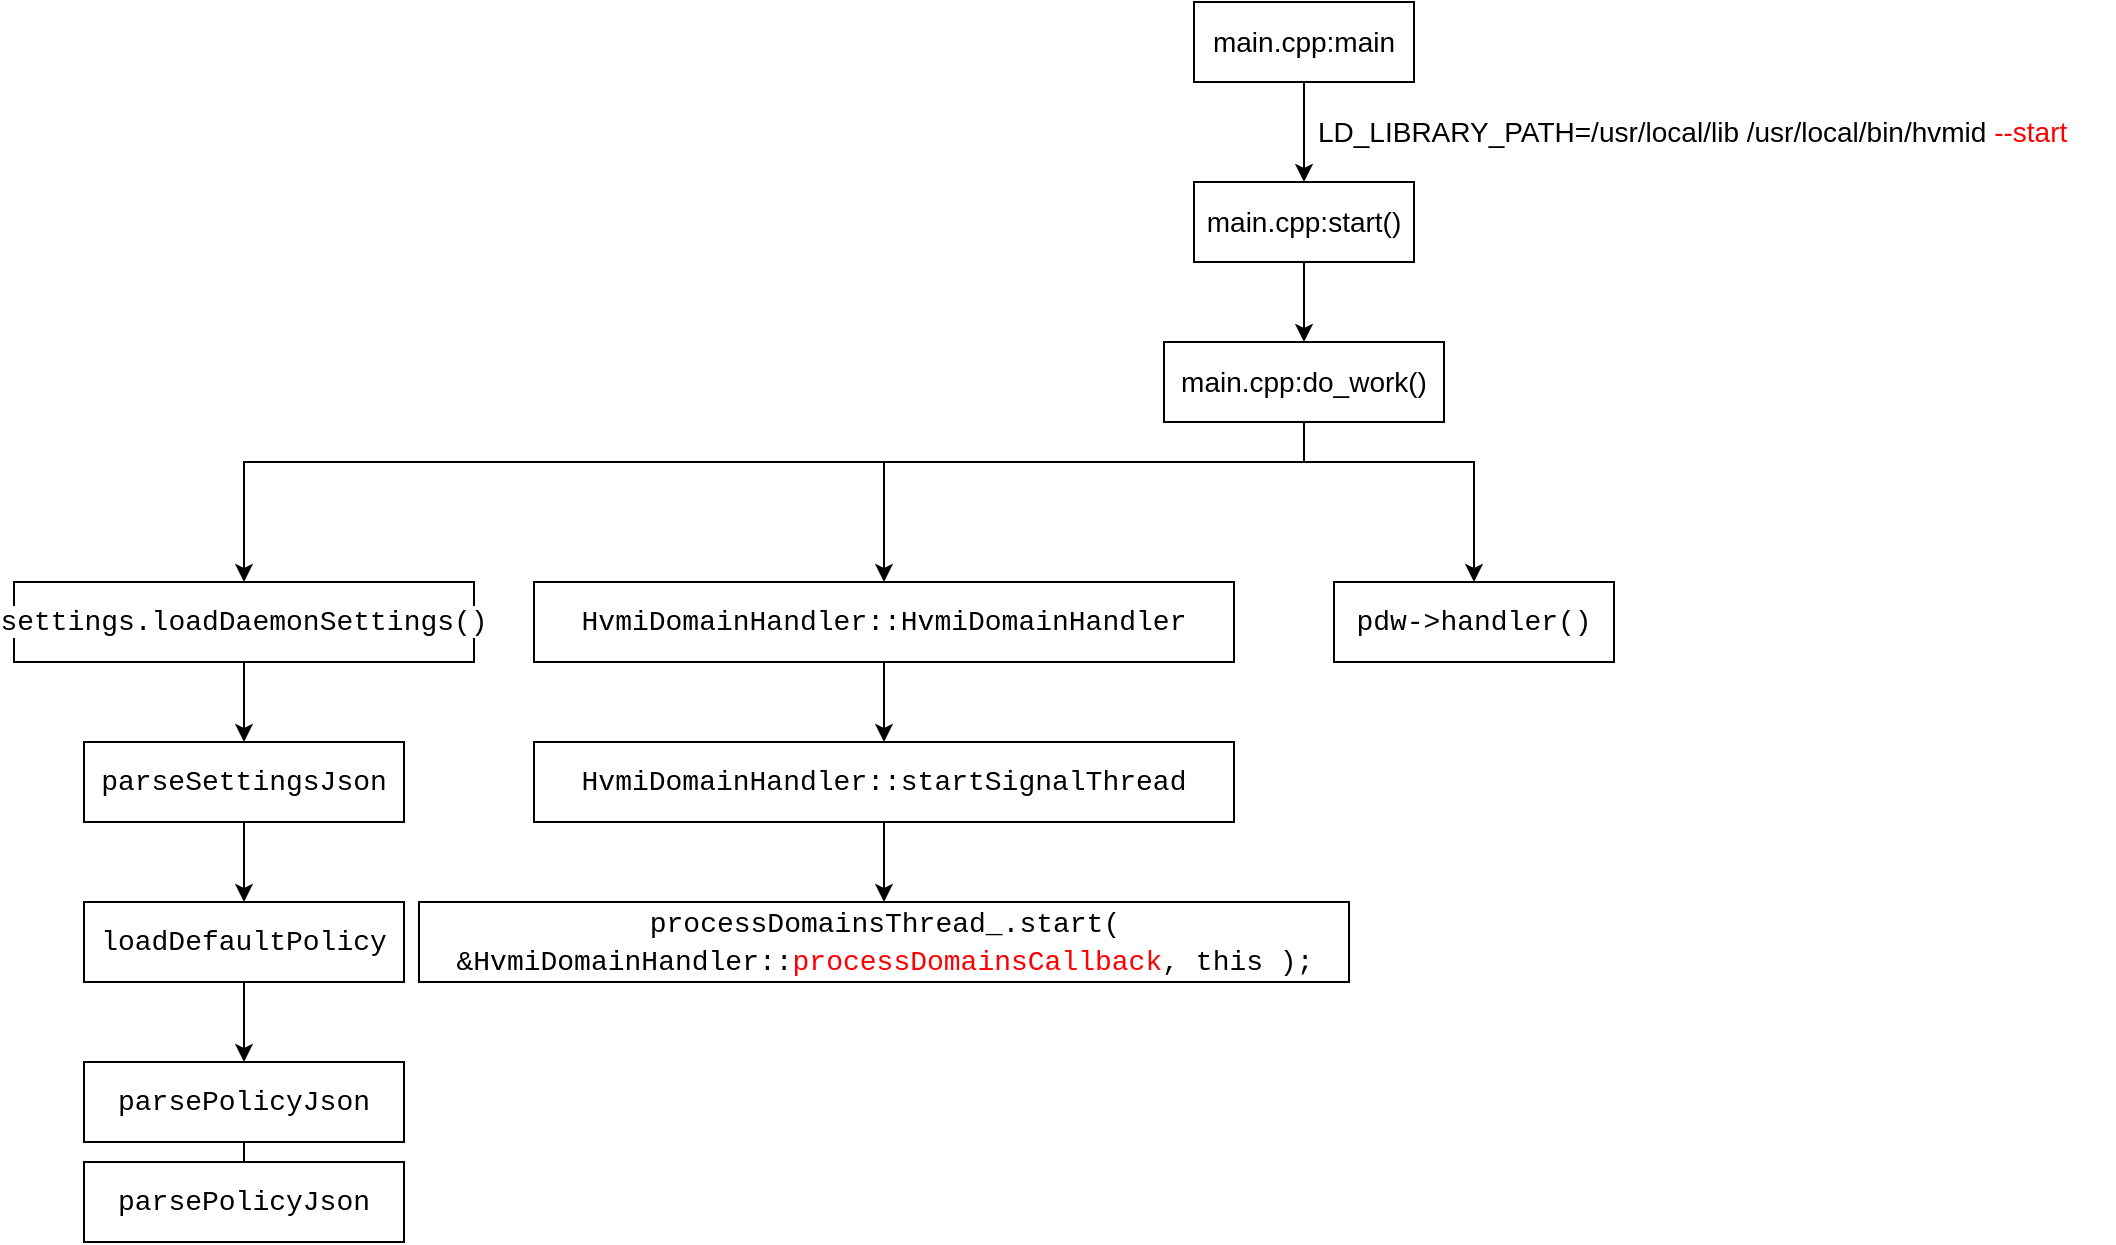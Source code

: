 <mxfile version="16.6.1" type="github">
  <diagram id="F_U6pM1qq8SpCUaOEMC0" name="Page-1">
    <mxGraphModel dx="2036" dy="634" grid="1" gridSize="10" guides="1" tooltips="1" connect="1" arrows="1" fold="1" page="1" pageScale="1" pageWidth="827" pageHeight="1169" math="0" shadow="0">
      <root>
        <mxCell id="0" />
        <mxCell id="1" parent="0" />
        <mxCell id="V0iuvIlzC0j9A6oOPyZ5-3" style="edgeStyle=orthogonalEdgeStyle;rounded=0;orthogonalLoop=1;jettySize=auto;html=1;exitX=0.5;exitY=1;exitDx=0;exitDy=0;fontSize=14;" edge="1" parent="1" source="V0iuvIlzC0j9A6oOPyZ5-1" target="V0iuvIlzC0j9A6oOPyZ5-2">
          <mxGeometry relative="1" as="geometry" />
        </mxCell>
        <mxCell id="V0iuvIlzC0j9A6oOPyZ5-1" value="&lt;font style=&quot;font-size: 14px&quot;&gt;main.cpp:main&lt;/font&gt;" style="rounded=0;whiteSpace=wrap;html=1;" vertex="1" parent="1">
          <mxGeometry x="330" y="20" width="110" height="40" as="geometry" />
        </mxCell>
        <mxCell id="V0iuvIlzC0j9A6oOPyZ5-8" style="edgeStyle=orthogonalEdgeStyle;rounded=0;orthogonalLoop=1;jettySize=auto;html=1;exitX=0.5;exitY=1;exitDx=0;exitDy=0;entryX=0.5;entryY=0;entryDx=0;entryDy=0;fontSize=14;fontColor=#FF0000;" edge="1" parent="1" source="V0iuvIlzC0j9A6oOPyZ5-2" target="V0iuvIlzC0j9A6oOPyZ5-7">
          <mxGeometry relative="1" as="geometry" />
        </mxCell>
        <mxCell id="V0iuvIlzC0j9A6oOPyZ5-2" value="&lt;font style=&quot;font-size: 14px&quot;&gt;main.cpp:start()&lt;/font&gt;" style="rounded=0;whiteSpace=wrap;html=1;" vertex="1" parent="1">
          <mxGeometry x="330" y="110" width="110" height="40" as="geometry" />
        </mxCell>
        <mxCell id="V0iuvIlzC0j9A6oOPyZ5-6" value="LD_LIBRARY_PATH=/usr/local/lib /usr/local/bin/hvmid &lt;font color=&quot;#ff0000&quot;&gt;--start&lt;/font&gt;" style="text;whiteSpace=wrap;html=1;fontSize=14;" vertex="1" parent="1">
          <mxGeometry x="390" y="70" width="400" height="30" as="geometry" />
        </mxCell>
        <mxCell id="V0iuvIlzC0j9A6oOPyZ5-10" style="edgeStyle=orthogonalEdgeStyle;rounded=0;orthogonalLoop=1;jettySize=auto;html=1;exitX=0.5;exitY=1;exitDx=0;exitDy=0;entryX=0.5;entryY=0;entryDx=0;entryDy=0;fontSize=14;fontColor=#FF0000;" edge="1" parent="1" source="V0iuvIlzC0j9A6oOPyZ5-7" target="V0iuvIlzC0j9A6oOPyZ5-9">
          <mxGeometry relative="1" as="geometry">
            <Array as="points">
              <mxPoint x="385" y="250" />
              <mxPoint x="-145" y="250" />
            </Array>
          </mxGeometry>
        </mxCell>
        <mxCell id="V0iuvIlzC0j9A6oOPyZ5-23" style="edgeStyle=orthogonalEdgeStyle;rounded=0;orthogonalLoop=1;jettySize=auto;html=1;exitX=0.5;exitY=1;exitDx=0;exitDy=0;entryX=0.5;entryY=0;entryDx=0;entryDy=0;fontSize=14;fontColor=#000000;" edge="1" parent="1" source="V0iuvIlzC0j9A6oOPyZ5-7" target="V0iuvIlzC0j9A6oOPyZ5-19">
          <mxGeometry relative="1" as="geometry">
            <Array as="points">
              <mxPoint x="385" y="250" />
              <mxPoint x="175" y="250" />
            </Array>
          </mxGeometry>
        </mxCell>
        <mxCell id="V0iuvIlzC0j9A6oOPyZ5-26" style="edgeStyle=orthogonalEdgeStyle;rounded=0;orthogonalLoop=1;jettySize=auto;html=1;exitX=0.5;exitY=1;exitDx=0;exitDy=0;entryX=0.5;entryY=0;entryDx=0;entryDy=0;fontSize=14;fontColor=#000000;" edge="1" parent="1" source="V0iuvIlzC0j9A6oOPyZ5-7" target="V0iuvIlzC0j9A6oOPyZ5-25">
          <mxGeometry relative="1" as="geometry">
            <Array as="points">
              <mxPoint x="385" y="250" />
              <mxPoint x="470" y="250" />
            </Array>
          </mxGeometry>
        </mxCell>
        <mxCell id="V0iuvIlzC0j9A6oOPyZ5-7" value="&lt;font style=&quot;font-size: 14px&quot;&gt;main.cpp:do_work()&lt;/font&gt;" style="rounded=0;whiteSpace=wrap;html=1;" vertex="1" parent="1">
          <mxGeometry x="315" y="190" width="140" height="40" as="geometry" />
        </mxCell>
        <mxCell id="V0iuvIlzC0j9A6oOPyZ5-12" style="edgeStyle=orthogonalEdgeStyle;rounded=0;orthogonalLoop=1;jettySize=auto;html=1;exitX=0.5;exitY=1;exitDx=0;exitDy=0;entryX=0.5;entryY=0;entryDx=0;entryDy=0;fontSize=14;fontColor=#000000;" edge="1" parent="1" source="V0iuvIlzC0j9A6oOPyZ5-9" target="V0iuvIlzC0j9A6oOPyZ5-11">
          <mxGeometry relative="1" as="geometry" />
        </mxCell>
        <mxCell id="V0iuvIlzC0j9A6oOPyZ5-9" value="&lt;div style=&quot;font-family: &amp;#34;consolas&amp;#34; , &amp;#34;courier new&amp;#34; , monospace ; font-size: 14px ; line-height: 19px&quot;&gt;&lt;span style=&quot;background-color: rgb(255 , 255 , 255)&quot;&gt;settings.loadDaemonSettings()&lt;/span&gt;&lt;/div&gt;" style="rounded=0;whiteSpace=wrap;html=1;" vertex="1" parent="1">
          <mxGeometry x="-260" y="310" width="230" height="40" as="geometry" />
        </mxCell>
        <mxCell id="V0iuvIlzC0j9A6oOPyZ5-14" style="edgeStyle=orthogonalEdgeStyle;rounded=0;orthogonalLoop=1;jettySize=auto;html=1;exitX=0.5;exitY=1;exitDx=0;exitDy=0;fontSize=14;fontColor=#000000;" edge="1" parent="1" source="V0iuvIlzC0j9A6oOPyZ5-11" target="V0iuvIlzC0j9A6oOPyZ5-13">
          <mxGeometry relative="1" as="geometry" />
        </mxCell>
        <mxCell id="V0iuvIlzC0j9A6oOPyZ5-11" value="&lt;div style=&quot;font-family: &amp;#34;consolas&amp;#34; , &amp;#34;courier new&amp;#34; , monospace ; font-size: 14px ; line-height: 19px&quot;&gt;&lt;div style=&quot;font-family: &amp;#34;consolas&amp;#34; , &amp;#34;courier new&amp;#34; , monospace ; line-height: 19px&quot;&gt;&lt;span style=&quot;background-color: rgb(255 , 255 , 255)&quot;&gt;parseSettingsJson&lt;/span&gt;&lt;/div&gt;&lt;/div&gt;" style="rounded=0;whiteSpace=wrap;html=1;" vertex="1" parent="1">
          <mxGeometry x="-225" y="390" width="160" height="40" as="geometry" />
        </mxCell>
        <mxCell id="V0iuvIlzC0j9A6oOPyZ5-16" style="edgeStyle=orthogonalEdgeStyle;rounded=0;orthogonalLoop=1;jettySize=auto;html=1;exitX=0.5;exitY=1;exitDx=0;exitDy=0;entryX=0.5;entryY=0;entryDx=0;entryDy=0;fontSize=14;fontColor=#000000;" edge="1" parent="1" source="V0iuvIlzC0j9A6oOPyZ5-13" target="V0iuvIlzC0j9A6oOPyZ5-15">
          <mxGeometry relative="1" as="geometry" />
        </mxCell>
        <mxCell id="V0iuvIlzC0j9A6oOPyZ5-13" value="&lt;div style=&quot;font-family: &amp;#34;consolas&amp;#34; , &amp;#34;courier new&amp;#34; , monospace ; font-size: 14px ; line-height: 19px&quot;&gt;&lt;div style=&quot;font-family: &amp;#34;consolas&amp;#34; , &amp;#34;courier new&amp;#34; , monospace ; line-height: 19px&quot;&gt;&lt;div style=&quot;font-family: &amp;#34;consolas&amp;#34; , &amp;#34;courier new&amp;#34; , monospace ; line-height: 19px&quot;&gt;&lt;span style=&quot;background-color: rgb(255 , 255 , 255)&quot;&gt;loadDefaultPolicy&lt;/span&gt;&lt;/div&gt;&lt;/div&gt;&lt;/div&gt;" style="rounded=0;whiteSpace=wrap;html=1;" vertex="1" parent="1">
          <mxGeometry x="-225" y="470" width="160" height="40" as="geometry" />
        </mxCell>
        <mxCell id="V0iuvIlzC0j9A6oOPyZ5-18" style="edgeStyle=orthogonalEdgeStyle;rounded=0;orthogonalLoop=1;jettySize=auto;html=1;exitX=0.5;exitY=1;exitDx=0;exitDy=0;fontSize=14;fontColor=#000000;" edge="1" parent="1" source="V0iuvIlzC0j9A6oOPyZ5-15">
          <mxGeometry relative="1" as="geometry">
            <mxPoint x="-145" y="630" as="targetPoint" />
          </mxGeometry>
        </mxCell>
        <mxCell id="V0iuvIlzC0j9A6oOPyZ5-15" value="&lt;div style=&quot;font-family: &amp;#34;consolas&amp;#34; , &amp;#34;courier new&amp;#34; , monospace ; font-size: 14px ; line-height: 19px&quot;&gt;&lt;div style=&quot;font-family: &amp;#34;consolas&amp;#34; , &amp;#34;courier new&amp;#34; , monospace ; line-height: 19px&quot;&gt;&lt;div style=&quot;font-family: &amp;#34;consolas&amp;#34; , &amp;#34;courier new&amp;#34; , monospace ; line-height: 19px&quot;&gt;&lt;div style=&quot;font-family: &amp;#34;consolas&amp;#34; , &amp;#34;courier new&amp;#34; , monospace ; line-height: 19px&quot;&gt;&lt;span style=&quot;background-color: rgb(255 , 255 , 255)&quot;&gt;parsePolicyJson&lt;/span&gt;&lt;/div&gt;&lt;/div&gt;&lt;/div&gt;&lt;/div&gt;" style="rounded=0;whiteSpace=wrap;html=1;" vertex="1" parent="1">
          <mxGeometry x="-225" y="550" width="160" height="40" as="geometry" />
        </mxCell>
        <mxCell id="V0iuvIlzC0j9A6oOPyZ5-17" value="&lt;div style=&quot;font-family: &amp;#34;consolas&amp;#34; , &amp;#34;courier new&amp;#34; , monospace ; font-size: 14px ; line-height: 19px&quot;&gt;&lt;div style=&quot;font-family: &amp;#34;consolas&amp;#34; , &amp;#34;courier new&amp;#34; , monospace ; line-height: 19px&quot;&gt;&lt;div style=&quot;font-family: &amp;#34;consolas&amp;#34; , &amp;#34;courier new&amp;#34; , monospace ; line-height: 19px&quot;&gt;&lt;div style=&quot;font-family: &amp;#34;consolas&amp;#34; , &amp;#34;courier new&amp;#34; , monospace ; line-height: 19px&quot;&gt;&lt;div style=&quot;font-family: &amp;#34;consolas&amp;#34; , &amp;#34;courier new&amp;#34; , monospace ; line-height: 19px&quot;&gt;&lt;span style=&quot;background-color: rgb(255 , 255 , 255)&quot;&gt;parsePolicyJson&lt;/span&gt;&lt;/div&gt;&lt;/div&gt;&lt;/div&gt;&lt;/div&gt;&lt;/div&gt;" style="rounded=0;whiteSpace=wrap;html=1;" vertex="1" parent="1">
          <mxGeometry x="-225" y="600" width="160" height="40" as="geometry" />
        </mxCell>
        <mxCell id="V0iuvIlzC0j9A6oOPyZ5-24" style="edgeStyle=orthogonalEdgeStyle;rounded=0;orthogonalLoop=1;jettySize=auto;html=1;exitX=0.5;exitY=1;exitDx=0;exitDy=0;entryX=0.5;entryY=0;entryDx=0;entryDy=0;fontSize=14;fontColor=#000000;" edge="1" parent="1" source="V0iuvIlzC0j9A6oOPyZ5-19" target="V0iuvIlzC0j9A6oOPyZ5-22">
          <mxGeometry relative="1" as="geometry" />
        </mxCell>
        <mxCell id="V0iuvIlzC0j9A6oOPyZ5-19" value="&lt;div style=&quot;font-family: &amp;#34;consolas&amp;#34; , &amp;#34;courier new&amp;#34; , monospace ; font-size: 14px ; line-height: 19px&quot;&gt;&lt;div style=&quot;font-family: &amp;#34;consolas&amp;#34; , &amp;#34;courier new&amp;#34; , monospace ; line-height: 19px&quot;&gt;&lt;div style=&quot;font-family: &amp;#34;consolas&amp;#34; , &amp;#34;courier new&amp;#34; , monospace ; line-height: 19px&quot;&gt;&lt;span style=&quot;background-color: rgb(255 , 255 , 255)&quot;&gt;HvmiDomainHandler::HvmiDomainHandler&lt;/span&gt;&lt;/div&gt;&lt;/div&gt;&lt;/div&gt;" style="rounded=0;whiteSpace=wrap;html=1;" vertex="1" parent="1">
          <mxGeometry y="310" width="350" height="40" as="geometry" />
        </mxCell>
        <mxCell id="V0iuvIlzC0j9A6oOPyZ5-29" style="edgeStyle=orthogonalEdgeStyle;rounded=0;orthogonalLoop=1;jettySize=auto;html=1;exitX=0.5;exitY=1;exitDx=0;exitDy=0;entryX=0.5;entryY=0;entryDx=0;entryDy=0;fontSize=14;fontColor=#000000;" edge="1" parent="1" source="V0iuvIlzC0j9A6oOPyZ5-22" target="V0iuvIlzC0j9A6oOPyZ5-27">
          <mxGeometry relative="1" as="geometry" />
        </mxCell>
        <mxCell id="V0iuvIlzC0j9A6oOPyZ5-22" value="&lt;div style=&quot;font-family: &amp;#34;consolas&amp;#34; , &amp;#34;courier new&amp;#34; , monospace ; font-size: 14px ; line-height: 19px&quot;&gt;&lt;div style=&quot;font-family: &amp;#34;consolas&amp;#34; , &amp;#34;courier new&amp;#34; , monospace ; line-height: 19px&quot;&gt;&lt;div style=&quot;font-family: &amp;#34;consolas&amp;#34; , &amp;#34;courier new&amp;#34; , monospace ; line-height: 19px&quot;&gt;&lt;span style=&quot;text-align: left ; background-color: rgb(255 , 255 , 255)&quot;&gt;HvmiDomainHandler::startSignalThread&lt;/span&gt;&lt;br&gt;&lt;/div&gt;&lt;/div&gt;&lt;/div&gt;" style="rounded=0;whiteSpace=wrap;html=1;" vertex="1" parent="1">
          <mxGeometry y="390" width="350" height="40" as="geometry" />
        </mxCell>
        <mxCell id="V0iuvIlzC0j9A6oOPyZ5-25" value="&lt;div style=&quot;font-family: &amp;#34;consolas&amp;#34; , &amp;#34;courier new&amp;#34; , monospace ; font-size: 14px ; line-height: 19px&quot;&gt;&lt;div style=&quot;font-family: &amp;#34;consolas&amp;#34; , &amp;#34;courier new&amp;#34; , monospace ; line-height: 19px&quot;&gt;&lt;div style=&quot;font-family: &amp;#34;consolas&amp;#34; , &amp;#34;courier new&amp;#34; , monospace ; line-height: 19px&quot;&gt;&lt;div style=&quot;font-family: &amp;#34;consolas&amp;#34; , &amp;#34;courier new&amp;#34; , monospace ; line-height: 19px&quot;&gt;&lt;span style=&quot;background-color: rgb(255 , 255 , 255)&quot;&gt;pdw-&amp;gt;handler()&lt;/span&gt;&lt;/div&gt;&lt;/div&gt;&lt;/div&gt;&lt;/div&gt;" style="rounded=0;whiteSpace=wrap;html=1;" vertex="1" parent="1">
          <mxGeometry x="400" y="310" width="140" height="40" as="geometry" />
        </mxCell>
        <mxCell id="V0iuvIlzC0j9A6oOPyZ5-27" value="&lt;div style=&quot;font-family: &amp;#34;consolas&amp;#34; , &amp;#34;courier new&amp;#34; , monospace ; font-size: 14px ; line-height: 19px&quot;&gt;&lt;div style=&quot;font-family: &amp;#34;consolas&amp;#34; , &amp;#34;courier new&amp;#34; , monospace ; line-height: 19px&quot;&gt;&lt;div style=&quot;font-family: &amp;#34;consolas&amp;#34; , &amp;#34;courier new&amp;#34; , monospace ; line-height: 19px&quot;&gt;&lt;div style=&quot;font-family: &amp;#34;consolas&amp;#34; , &amp;#34;courier new&amp;#34; , monospace ; line-height: 19px&quot;&gt;&lt;div style=&quot;font-family: &amp;#34;consolas&amp;#34; , &amp;#34;courier new&amp;#34; , monospace ; line-height: 19px&quot;&gt;&lt;span style=&quot;background-color: rgb(255 , 255 , 255)&quot;&gt;processDomainsThread_.start( &amp;amp;HvmiDomainHandler::&lt;font color=&quot;#ff0000&quot;&gt;processDomainsCallback&lt;/font&gt;, this );&lt;/span&gt;&lt;/div&gt;&lt;/div&gt;&lt;/div&gt;&lt;/div&gt;&lt;/div&gt;" style="rounded=0;whiteSpace=wrap;html=1;" vertex="1" parent="1">
          <mxGeometry x="-57.5" y="470" width="465" height="40" as="geometry" />
        </mxCell>
      </root>
    </mxGraphModel>
  </diagram>
</mxfile>
